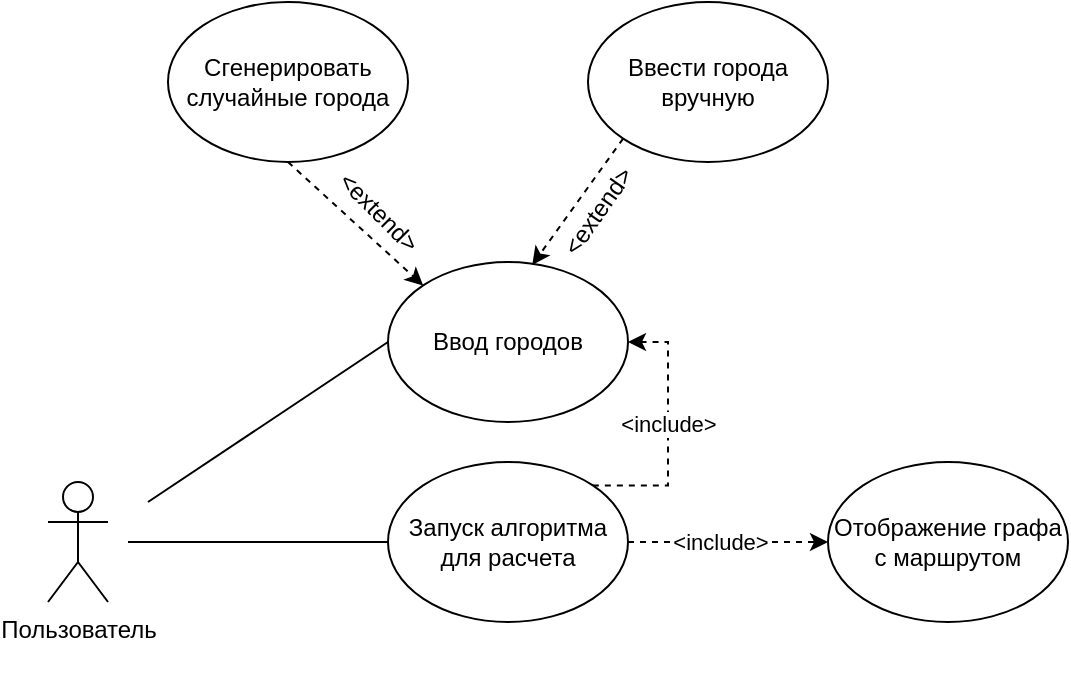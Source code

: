 <mxfile version="26.2.14">
  <diagram name="Страница — 1" id="VyiUVduKPw6NLFhmFpfm">
    <mxGraphModel dx="3727" dy="1534" grid="1" gridSize="10" guides="1" tooltips="1" connect="1" arrows="1" fold="1" page="1" pageScale="1" pageWidth="1169" pageHeight="827" math="0" shadow="0">
      <root>
        <mxCell id="0" />
        <mxCell id="1" parent="0" />
        <mxCell id="Tn00hhb-muNHMIPBsEzj-2" value="Пользователь&lt;div&gt;&lt;br&gt;&lt;/div&gt;" style="shape=umlActor;verticalLabelPosition=bottom;verticalAlign=top;html=1;outlineConnect=0;" vertex="1" parent="1">
          <mxGeometry x="-2000" y="100" width="30" height="60" as="geometry" />
        </mxCell>
        <mxCell id="Tn00hhb-muNHMIPBsEzj-37" style="edgeStyle=orthogonalEdgeStyle;rounded=0;orthogonalLoop=1;jettySize=auto;html=1;exitX=1;exitY=0;exitDx=0;exitDy=0;entryX=1;entryY=0.5;entryDx=0;entryDy=0;dashed=1;" edge="1" parent="1" source="Tn00hhb-muNHMIPBsEzj-23" target="Tn00hhb-muNHMIPBsEzj-25">
          <mxGeometry relative="1" as="geometry">
            <Array as="points">
              <mxPoint x="-1690" y="102" />
              <mxPoint x="-1690" y="30" />
            </Array>
          </mxGeometry>
        </mxCell>
        <mxCell id="Tn00hhb-muNHMIPBsEzj-38" value="&amp;lt;include&amp;gt;" style="edgeLabel;html=1;align=center;verticalAlign=middle;resizable=0;points=[];" vertex="1" connectable="0" parent="Tn00hhb-muNHMIPBsEzj-37">
          <mxGeometry x="0.313" y="-2" relative="1" as="geometry">
            <mxPoint x="-2" y="16" as="offset" />
          </mxGeometry>
        </mxCell>
        <mxCell id="Tn00hhb-muNHMIPBsEzj-39" style="edgeStyle=orthogonalEdgeStyle;rounded=0;orthogonalLoop=1;jettySize=auto;html=1;exitX=1;exitY=0.5;exitDx=0;exitDy=0;entryX=0;entryY=0.5;entryDx=0;entryDy=0;dashed=1;" edge="1" parent="1" source="Tn00hhb-muNHMIPBsEzj-23" target="Tn00hhb-muNHMIPBsEzj-36">
          <mxGeometry relative="1" as="geometry" />
        </mxCell>
        <mxCell id="Tn00hhb-muNHMIPBsEzj-40" value="&amp;lt;include&amp;gt;" style="edgeLabel;html=1;align=center;verticalAlign=middle;resizable=0;points=[];" vertex="1" connectable="0" parent="Tn00hhb-muNHMIPBsEzj-39">
          <mxGeometry x="-0.236" relative="1" as="geometry">
            <mxPoint x="8" as="offset" />
          </mxGeometry>
        </mxCell>
        <mxCell id="Tn00hhb-muNHMIPBsEzj-23" value="Запуск алгоритма для расчета" style="ellipse;whiteSpace=wrap;html=1;" vertex="1" parent="1">
          <mxGeometry x="-1830" y="90" width="120" height="80" as="geometry" />
        </mxCell>
        <mxCell id="Tn00hhb-muNHMIPBsEzj-24" value="" style="endArrow=none;html=1;rounded=0;entryX=0;entryY=0.5;entryDx=0;entryDy=0;" edge="1" parent="1" target="Tn00hhb-muNHMIPBsEzj-23">
          <mxGeometry width="50" height="50" relative="1" as="geometry">
            <mxPoint x="-1960" y="130" as="sourcePoint" />
            <mxPoint x="-1850" y="170" as="targetPoint" />
          </mxGeometry>
        </mxCell>
        <mxCell id="Tn00hhb-muNHMIPBsEzj-25" value="Ввод городов" style="ellipse;whiteSpace=wrap;html=1;" vertex="1" parent="1">
          <mxGeometry x="-1830" y="-10" width="120" height="80" as="geometry" />
        </mxCell>
        <mxCell id="Tn00hhb-muNHMIPBsEzj-26" value="Ввести города вручную" style="ellipse;whiteSpace=wrap;html=1;" vertex="1" parent="1">
          <mxGeometry x="-1730" y="-140" width="120" height="80" as="geometry" />
        </mxCell>
        <mxCell id="Tn00hhb-muNHMIPBsEzj-27" value="Сгенерировать случайные города" style="ellipse;whiteSpace=wrap;html=1;" vertex="1" parent="1">
          <mxGeometry x="-1940" y="-140" width="120" height="80" as="geometry" />
        </mxCell>
        <mxCell id="Tn00hhb-muNHMIPBsEzj-29" value="" style="endArrow=classic;html=1;rounded=0;exitX=0.5;exitY=1;exitDx=0;exitDy=0;entryX=0;entryY=0;entryDx=0;entryDy=0;dashed=1;" edge="1" parent="1" source="Tn00hhb-muNHMIPBsEzj-27" target="Tn00hhb-muNHMIPBsEzj-25">
          <mxGeometry width="50" height="50" relative="1" as="geometry">
            <mxPoint x="-1520" y="100" as="sourcePoint" />
            <mxPoint x="-1470" y="50" as="targetPoint" />
          </mxGeometry>
        </mxCell>
        <mxCell id="Tn00hhb-muNHMIPBsEzj-31" value="" style="endArrow=classic;html=1;rounded=0;exitX=0;exitY=1;exitDx=0;exitDy=0;entryX=0.601;entryY=0.018;entryDx=0;entryDy=0;entryPerimeter=0;dashed=1;" edge="1" parent="1" source="Tn00hhb-muNHMIPBsEzj-26" target="Tn00hhb-muNHMIPBsEzj-25">
          <mxGeometry width="50" height="50" relative="1" as="geometry">
            <mxPoint x="-1520" y="100" as="sourcePoint" />
            <mxPoint x="-1470" y="50" as="targetPoint" />
          </mxGeometry>
        </mxCell>
        <mxCell id="Tn00hhb-muNHMIPBsEzj-32" value="&amp;lt;extend&amp;gt;" style="text;html=1;align=center;verticalAlign=middle;resizable=0;points=[];autosize=1;strokeColor=none;fillColor=none;rotation=45;" vertex="1" parent="1">
          <mxGeometry x="-1870" y="-50" width="70" height="30" as="geometry" />
        </mxCell>
        <mxCell id="Tn00hhb-muNHMIPBsEzj-34" value="&amp;lt;extend&amp;gt;" style="text;html=1;align=center;verticalAlign=middle;resizable=0;points=[];autosize=1;strokeColor=none;fillColor=none;rotation=-55;" vertex="1" parent="1">
          <mxGeometry x="-1760" y="-50" width="70" height="30" as="geometry" />
        </mxCell>
        <mxCell id="Tn00hhb-muNHMIPBsEzj-35" value="" style="endArrow=none;html=1;rounded=0;entryX=0;entryY=0.5;entryDx=0;entryDy=0;" edge="1" parent="1" target="Tn00hhb-muNHMIPBsEzj-25">
          <mxGeometry width="50" height="50" relative="1" as="geometry">
            <mxPoint x="-1950" y="110" as="sourcePoint" />
            <mxPoint x="-1370" y="170" as="targetPoint" />
          </mxGeometry>
        </mxCell>
        <mxCell id="Tn00hhb-muNHMIPBsEzj-36" value="Отображение графа с маршрутом" style="ellipse;whiteSpace=wrap;html=1;" vertex="1" parent="1">
          <mxGeometry x="-1610" y="90" width="120" height="80" as="geometry" />
        </mxCell>
      </root>
    </mxGraphModel>
  </diagram>
</mxfile>
